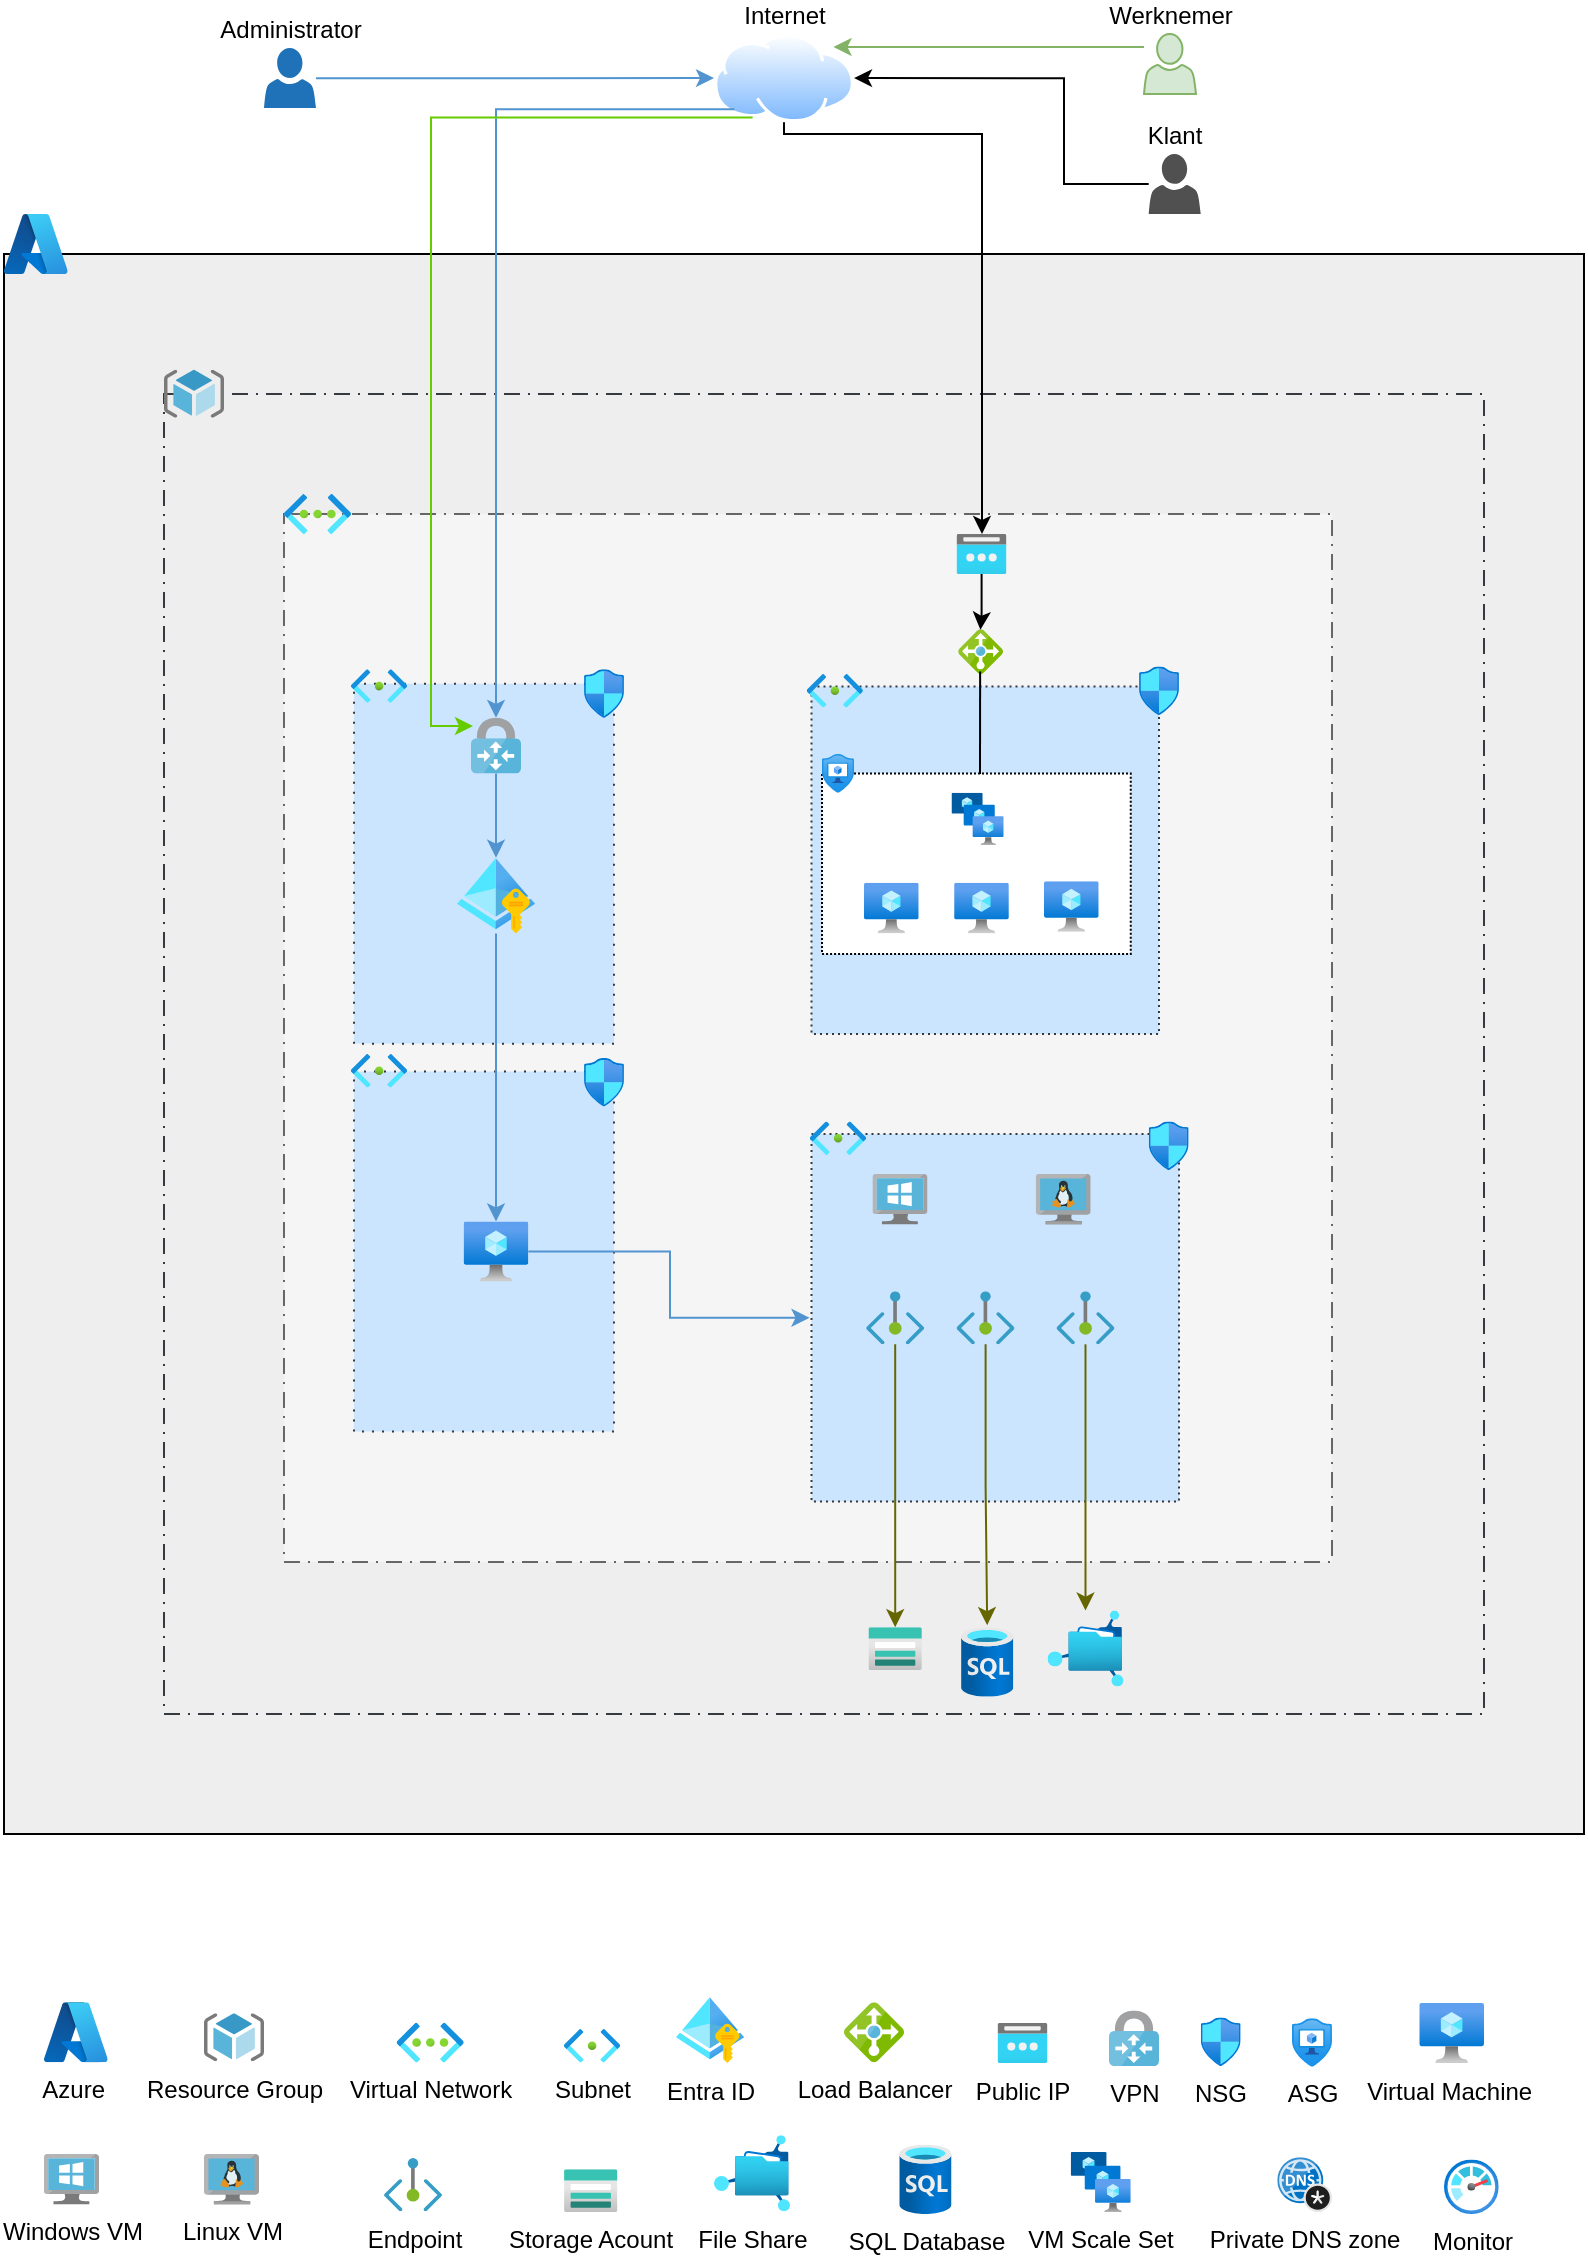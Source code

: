<mxfile version="28.2.3">
  <diagram name="Pagina-1" id="Vlgs3-vD3yWlQ9Ya2_ih">
    <mxGraphModel dx="983" dy="537" grid="1" gridSize="10" guides="1" tooltips="1" connect="1" arrows="1" fold="1" page="1" pageScale="1" pageWidth="827" pageHeight="1169" math="0" shadow="0">
      <root>
        <mxCell id="0" />
        <mxCell id="1" parent="0" />
        <mxCell id="9RAzOZE7e6CDI6lu2aur-12" value="" style="whiteSpace=wrap;html=1;aspect=fixed;perimeterSpacing=1;shadow=0;fillColor=#eeeeee;strokeColor=light-dark(#000000,#3333FF);" parent="1" vertex="1">
          <mxGeometry x="30" y="130" width="790" height="790" as="geometry" />
        </mxCell>
        <mxCell id="9RAzOZE7e6CDI6lu2aur-13" value="" style="whiteSpace=wrap;html=1;aspect=fixed;perimeterSpacing=0;shadow=0;fillColor=#eeeeee;dashed=1;dashPattern=8 4 1 4;strokeColor=#36393d;" parent="1" vertex="1">
          <mxGeometry x="110" y="200" width="660" height="660" as="geometry" />
        </mxCell>
        <mxCell id="9RAzOZE7e6CDI6lu2aur-14" value="" style="whiteSpace=wrap;html=1;aspect=fixed;perimeterSpacing=1;shadow=0;fillColor=#f5f5f5;dashed=1;dashPattern=8 4 1 4;fontColor=#333333;strokeColor=#666666;" parent="1" vertex="1">
          <mxGeometry x="170" y="260" width="524" height="524" as="geometry" />
        </mxCell>
        <mxCell id="9RAzOZE7e6CDI6lu2aur-17" value="" style="whiteSpace=wrap;html=1;aspect=fixed;perimeterSpacing=1;shadow=0;fillColor=#cce5ff;dashed=1;dashPattern=1 2;strokeColor=#36393d;" parent="1" vertex="1">
          <mxGeometry x="433.75" y="346.25" width="173.75" height="173.75" as="geometry" />
        </mxCell>
        <mxCell id="9RAzOZE7e6CDI6lu2aur-25" value="" style="rounded=0;whiteSpace=wrap;html=1;fillColor=light-dark(#FFFFFF,#006666);dashed=1;strokeColor=default;dashPattern=1 1;" parent="1" vertex="1">
          <mxGeometry x="439" y="389.71" width="154.37" height="90.29" as="geometry" />
        </mxCell>
        <mxCell id="JLNbLjvHFztpqkfQ3VYR-16" style="edgeStyle=orthogonalEdgeStyle;rounded=0;orthogonalLoop=1;jettySize=auto;html=1;" edge="1" parent="1" source="9RAzOZE7e6CDI6lu2aur-2" target="9RAzOZE7e6CDI6lu2aur-18">
          <mxGeometry relative="1" as="geometry">
            <Array as="points">
              <mxPoint x="420" y="70" />
              <mxPoint x="519" y="70" />
            </Array>
          </mxGeometry>
        </mxCell>
        <mxCell id="9RAzOZE7e6CDI6lu2aur-2" value="Internet" style="image;aspect=fixed;perimeter=ellipsePerimeter;html=1;align=center;shadow=0;dashed=0;spacingTop=3;image=img/lib/active_directory/internet_cloud.svg;labelPosition=center;verticalLabelPosition=top;verticalAlign=bottom;" parent="1" vertex="1">
          <mxGeometry x="385" y="20" width="70" height="44.1" as="geometry" />
        </mxCell>
        <mxCell id="9RAzOZE7e6CDI6lu2aur-16" value="" style="image;aspect=fixed;html=1;points=[];align=center;fontSize=12;image=img/lib/azure2/networking/Subnet.svg;" parent="1" vertex="1">
          <mxGeometry x="431.4" y="340" width="28" height="16.77" as="geometry" />
        </mxCell>
        <mxCell id="9RAzOZE7e6CDI6lu2aur-18" value="" style="image;aspect=fixed;html=1;points=[];align=center;fontSize=12;image=img/lib/azure2/networking/Public_IP_Addresses.svg;" parent="1" vertex="1">
          <mxGeometry x="506.25" y="270" width="25" height="20" as="geometry" />
        </mxCell>
        <mxCell id="9RAzOZE7e6CDI6lu2aur-19" value="" style="image;sketch=0;aspect=fixed;html=1;points=[];align=center;fontSize=12;image=img/lib/mscae/Load_Balancer_feature.svg;" parent="1" vertex="1">
          <mxGeometry x="507.1" y="317.58" width="22.42" height="22.42" as="geometry" />
        </mxCell>
        <mxCell id="9RAzOZE7e6CDI6lu2aur-20" value="" style="image;aspect=fixed;html=1;points=[];align=center;fontSize=12;image=img/lib/azure2/compute/Virtual_Machine.svg;" parent="1" vertex="1">
          <mxGeometry x="460" y="444.36" width="27.35" height="25.36" as="geometry" />
        </mxCell>
        <mxCell id="9RAzOZE7e6CDI6lu2aur-21" value="" style="image;aspect=fixed;html=1;points=[];align=center;fontSize=12;image=img/lib/azure2/compute/Virtual_Machine.svg;" parent="1" vertex="1">
          <mxGeometry x="505.07" y="444.36" width="27.35" height="25.36" as="geometry" />
        </mxCell>
        <mxCell id="9RAzOZE7e6CDI6lu2aur-22" value="" style="image;aspect=fixed;html=1;points=[];align=center;fontSize=12;image=img/lib/azure2/compute/Virtual_Machine.svg;" parent="1" vertex="1">
          <mxGeometry x="550" y="443.57" width="27.35" height="25.36" as="geometry" />
        </mxCell>
        <mxCell id="9RAzOZE7e6CDI6lu2aur-23" value="" style="image;aspect=fixed;html=1;points=[];align=center;fontSize=12;image=img/lib/azure2/security/Application_Security_Groups.svg;" parent="1" vertex="1">
          <mxGeometry x="439" y="380" width="16" height="19.43" as="geometry" />
        </mxCell>
        <mxCell id="9RAzOZE7e6CDI6lu2aur-26" value="" style="image;aspect=fixed;html=1;points=[];align=center;fontSize=12;image=img/lib/azure2/networking/Network_Security_Groups.svg;" parent="1" vertex="1">
          <mxGeometry x="597.5" y="336.24" width="20" height="24.28" as="geometry" />
        </mxCell>
        <mxCell id="9RAzOZE7e6CDI6lu2aur-27" value="" style="whiteSpace=wrap;html=1;aspect=fixed;perimeterSpacing=1;shadow=0;fillColor=#cce5ff;dashed=1;dashPattern=1 2;strokeColor=#36393d;" parent="1" vertex="1">
          <mxGeometry x="433.75" y="570" width="183.75" height="183.75" as="geometry" />
        </mxCell>
        <mxCell id="9RAzOZE7e6CDI6lu2aur-28" value="" style="image;aspect=fixed;html=1;points=[];align=center;fontSize=12;image=img/lib/azure2/networking/Subnet.svg;" parent="1" vertex="1">
          <mxGeometry x="433" y="563.75" width="28" height="16.77" as="geometry" />
        </mxCell>
        <mxCell id="9RAzOZE7e6CDI6lu2aur-29" value="" style="image;aspect=fixed;html=1;points=[];align=center;fontSize=12;image=img/lib/azure2/networking/Network_Security_Groups.svg;" parent="1" vertex="1">
          <mxGeometry x="602.35" y="563.75" width="20" height="24.28" as="geometry" />
        </mxCell>
        <mxCell id="9RAzOZE7e6CDI6lu2aur-30" value="" style="image;aspect=fixed;html=1;points=[];align=center;fontSize=12;image=img/lib/azure2/other/Azure_A.svg;" parent="1" vertex="1">
          <mxGeometry x="30" y="110" width="31.82" height="30" as="geometry" />
        </mxCell>
        <mxCell id="9RAzOZE7e6CDI6lu2aur-31" value="" style="image;sketch=0;aspect=fixed;html=1;points=[];align=center;fontSize=12;image=img/lib/mscae/VM_Linux.svg;" parent="1" vertex="1">
          <mxGeometry x="545.85" y="590" width="27.5" height="25.3" as="geometry" />
        </mxCell>
        <mxCell id="9RAzOZE7e6CDI6lu2aur-32" value="" style="image;sketch=0;aspect=fixed;html=1;points=[];align=center;fontSize=12;image=img/lib/mscae/VirtualMachineWindows.svg;" parent="1" vertex="1">
          <mxGeometry x="464.25" y="590" width="27.5" height="25.3" as="geometry" />
        </mxCell>
        <mxCell id="9RAzOZE7e6CDI6lu2aur-60" style="edgeStyle=orthogonalEdgeStyle;rounded=0;orthogonalLoop=1;jettySize=auto;html=1;strokeColor=light-dark(#666600,#FFD966);" parent="1" source="9RAzOZE7e6CDI6lu2aur-33" target="9RAzOZE7e6CDI6lu2aur-37" edge="1">
          <mxGeometry relative="1" as="geometry" />
        </mxCell>
        <mxCell id="9RAzOZE7e6CDI6lu2aur-33" value="" style="image;aspect=fixed;html=1;points=[];align=center;fontSize=12;image=img/lib/azure2/networking/Private_Endpoint.svg;" parent="1" vertex="1">
          <mxGeometry x="461.08" y="648.59" width="29" height="26.58" as="geometry" />
        </mxCell>
        <mxCell id="9RAzOZE7e6CDI6lu2aur-52" style="edgeStyle=orthogonalEdgeStyle;rounded=0;orthogonalLoop=1;jettySize=auto;html=1;entryX=0;entryY=0.5;entryDx=0;entryDy=0;fillColor=#dae8fc;strokeColor=light-dark(#5294CF,#5294CF);" parent="1" source="9RAzOZE7e6CDI6lu2aur-34" target="9RAzOZE7e6CDI6lu2aur-2" edge="1">
          <mxGeometry relative="1" as="geometry" />
        </mxCell>
        <mxCell id="9RAzOZE7e6CDI6lu2aur-34" value="Administrator" style="sketch=0;pointerEvents=1;shadow=0;dashed=0;html=1;strokeColor=none;labelPosition=center;verticalLabelPosition=top;verticalAlign=bottom;outlineConnect=0;align=center;shape=mxgraph.office.users.user;fillColor=#2072B8;" parent="1" vertex="1">
          <mxGeometry x="160" y="27.05" width="26" height="30" as="geometry" />
        </mxCell>
        <mxCell id="9RAzOZE7e6CDI6lu2aur-51" style="edgeStyle=orthogonalEdgeStyle;rounded=0;orthogonalLoop=1;jettySize=auto;html=1;entryX=1;entryY=0;entryDx=0;entryDy=0;fillColor=#d5e8d4;strokeColor=#82b366;" parent="1" source="9RAzOZE7e6CDI6lu2aur-35" target="9RAzOZE7e6CDI6lu2aur-2" edge="1">
          <mxGeometry relative="1" as="geometry">
            <Array as="points">
              <mxPoint x="527" y="27" />
            </Array>
          </mxGeometry>
        </mxCell>
        <mxCell id="9RAzOZE7e6CDI6lu2aur-35" value="Werknemer" style="sketch=0;pointerEvents=1;shadow=0;dashed=0;html=1;strokeColor=#82b366;labelPosition=center;verticalLabelPosition=top;verticalAlign=bottom;outlineConnect=0;align=center;shape=mxgraph.office.users.user;fillColor=#d5e8d4;" parent="1" vertex="1">
          <mxGeometry x="600" y="20" width="26" height="30" as="geometry" />
        </mxCell>
        <mxCell id="9RAzOZE7e6CDI6lu2aur-44" style="edgeStyle=orthogonalEdgeStyle;rounded=0;orthogonalLoop=1;jettySize=auto;html=1;entryX=1;entryY=0.5;entryDx=0;entryDy=0;" parent="1" source="9RAzOZE7e6CDI6lu2aur-36" target="9RAzOZE7e6CDI6lu2aur-2" edge="1">
          <mxGeometry relative="1" as="geometry">
            <Array as="points">
              <mxPoint x="560" y="95" />
              <mxPoint x="560" y="42" />
            </Array>
          </mxGeometry>
        </mxCell>
        <mxCell id="9RAzOZE7e6CDI6lu2aur-36" value="Klant" style="sketch=0;pointerEvents=1;shadow=0;dashed=0;html=1;strokeColor=none;fillColor=#505050;labelPosition=center;verticalLabelPosition=top;verticalAlign=bottom;outlineConnect=0;align=center;shape=mxgraph.office.users.user;" parent="1" vertex="1">
          <mxGeometry x="602.35" y="80" width="26" height="30" as="geometry" />
        </mxCell>
        <mxCell id="9RAzOZE7e6CDI6lu2aur-37" value="" style="image;aspect=fixed;html=1;points=[];align=center;fontSize=12;image=img/lib/azure2/storage/Storage_Accounts.svg;" parent="1" vertex="1">
          <mxGeometry x="462.2" y="816.6" width="26.75" height="21.4" as="geometry" />
        </mxCell>
        <mxCell id="9RAzOZE7e6CDI6lu2aur-38" value="" style="rounded=0;whiteSpace=wrap;html=1;rotation=90;fillColor=#cce5ff;dashed=1;dashPattern=1 4;strokeColor=#36393d;" parent="1" vertex="1">
          <mxGeometry x="180" y="369.85" width="180" height="130" as="geometry" />
        </mxCell>
        <mxCell id="9RAzOZE7e6CDI6lu2aur-40" value="" style="image;aspect=fixed;html=1;points=[];align=center;fontSize=12;image=img/lib/azure2/identity/Managed_Identities.svg;" parent="1" vertex="1">
          <mxGeometry x="256.5" y="431.87" width="39" height="37.85" as="geometry" />
        </mxCell>
        <mxCell id="JLNbLjvHFztpqkfQ3VYR-9" style="edgeStyle=orthogonalEdgeStyle;rounded=0;orthogonalLoop=1;jettySize=auto;html=1;strokeColor=light-dark(#5294CF,#5294CF);" edge="1" parent="1" source="9RAzOZE7e6CDI6lu2aur-41" target="9RAzOZE7e6CDI6lu2aur-40">
          <mxGeometry relative="1" as="geometry" />
        </mxCell>
        <mxCell id="9RAzOZE7e6CDI6lu2aur-41" value="" style="image;sketch=0;aspect=fixed;html=1;points=[];align=center;fontSize=12;image=img/lib/mscae/VPN_Gateway.svg;" parent="1" vertex="1">
          <mxGeometry x="263.5" y="361.93" width="25" height="27.78" as="geometry" />
        </mxCell>
        <mxCell id="9RAzOZE7e6CDI6lu2aur-15" value="" style="image;aspect=fixed;html=1;points=[];align=center;fontSize=12;image=img/lib/azure2/networking/Virtual_Networks.svg;" parent="1" vertex="1">
          <mxGeometry x="170" y="250" width="33.5" height="20" as="geometry" />
        </mxCell>
        <mxCell id="9RAzOZE7e6CDI6lu2aur-46" value="" style="endArrow=none;html=1;rounded=0;exitX=0.489;exitY=0.947;exitDx=0;exitDy=0;exitPerimeter=0;" parent="1" source="9RAzOZE7e6CDI6lu2aur-19" edge="1">
          <mxGeometry width="50" height="50" relative="1" as="geometry">
            <mxPoint x="494.24" y="373.13" as="sourcePoint" />
            <mxPoint x="518" y="390" as="targetPoint" />
          </mxGeometry>
        </mxCell>
        <mxCell id="9RAzOZE7e6CDI6lu2aur-1" value="" style="image;sketch=0;aspect=fixed;html=1;points=[];align=center;fontSize=12;image=img/lib/mscae/ResourceGroup.svg;" parent="1" vertex="1">
          <mxGeometry x="110" y="187.85" width="30" height="24" as="geometry" />
        </mxCell>
        <mxCell id="9RAzOZE7e6CDI6lu2aur-49" style="edgeStyle=orthogonalEdgeStyle;rounded=0;orthogonalLoop=1;jettySize=auto;html=1;entryX=0.496;entryY=0.013;entryDx=0;entryDy=0;entryPerimeter=0;" parent="1" source="9RAzOZE7e6CDI6lu2aur-18" target="9RAzOZE7e6CDI6lu2aur-19" edge="1">
          <mxGeometry relative="1" as="geometry" />
        </mxCell>
        <mxCell id="9RAzOZE7e6CDI6lu2aur-54" value="" style="image;aspect=fixed;html=1;points=[];align=center;fontSize=12;image=img/lib/azure2/networking/Network_Security_Groups.svg;" parent="1" vertex="1">
          <mxGeometry x="320" y="337.65" width="20" height="24.28" as="geometry" />
        </mxCell>
        <mxCell id="9RAzOZE7e6CDI6lu2aur-55" value="" style="image;aspect=fixed;html=1;points=[];align=center;fontSize=12;image=img/lib/azure2/networking/Subnet.svg;" parent="1" vertex="1">
          <mxGeometry x="203.5" y="337.65" width="28" height="16.77" as="geometry" />
        </mxCell>
        <mxCell id="9RAzOZE7e6CDI6lu2aur-65" style="edgeStyle=orthogonalEdgeStyle;rounded=0;orthogonalLoop=1;jettySize=auto;html=1;strokeColor=light-dark(#666600,#FFD966);entryX=0.5;entryY=-0.029;entryDx=0;entryDy=0;entryPerimeter=0;" parent="1" source="9RAzOZE7e6CDI6lu2aur-58" target="JLNbLjvHFztpqkfQ3VYR-12" edge="1">
          <mxGeometry relative="1" as="geometry">
            <mxPoint x="521.167" y="816.6" as="targetPoint" />
          </mxGeometry>
        </mxCell>
        <mxCell id="9RAzOZE7e6CDI6lu2aur-58" value="" style="image;aspect=fixed;html=1;points=[];align=center;fontSize=12;image=img/lib/azure2/networking/Private_Endpoint.svg;" parent="1" vertex="1">
          <mxGeometry x="506.25" y="648.58" width="29" height="26.58" as="geometry" />
        </mxCell>
        <mxCell id="JLNbLjvHFztpqkfQ3VYR-13" style="edgeStyle=orthogonalEdgeStyle;rounded=0;orthogonalLoop=1;jettySize=auto;html=1;strokeColor=light-dark(#666600,#FFD966);" edge="1" parent="1" source="9RAzOZE7e6CDI6lu2aur-59" target="JLNbLjvHFztpqkfQ3VYR-6">
          <mxGeometry relative="1" as="geometry" />
        </mxCell>
        <mxCell id="9RAzOZE7e6CDI6lu2aur-59" value="" style="image;aspect=fixed;html=1;points=[];align=center;fontSize=12;image=img/lib/azure2/networking/Private_Endpoint.svg;" parent="1" vertex="1">
          <mxGeometry x="556.25" y="648.58" width="29" height="26.58" as="geometry" />
        </mxCell>
        <mxCell id="9RAzOZE7e6CDI6lu2aur-66" value="&lt;div&gt;Azure&amp;nbsp;&lt;/div&gt;&lt;div&gt;&lt;br&gt;&lt;/div&gt;" style="image;aspect=fixed;html=1;points=[];align=center;fontSize=12;image=img/lib/azure2/other/Azure_A.svg;" parent="1" vertex="1">
          <mxGeometry x="50" y="1004.11" width="31.82" height="30" as="geometry" />
        </mxCell>
        <mxCell id="9RAzOZE7e6CDI6lu2aur-67" value="Resource Group" style="image;sketch=0;aspect=fixed;html=1;points=[];align=center;fontSize=12;image=img/lib/mscae/ResourceGroup.svg;" parent="1" vertex="1">
          <mxGeometry x="130" y="1009.62" width="30" height="24" as="geometry" />
        </mxCell>
        <mxCell id="9RAzOZE7e6CDI6lu2aur-68" value="Virtual Network" style="image;aspect=fixed;html=1;points=[];align=center;fontSize=12;image=img/lib/azure2/networking/Virtual_Networks.svg;" parent="1" vertex="1">
          <mxGeometry x="226.33" y="1014.28" width="33.5" height="20" as="geometry" />
        </mxCell>
        <mxCell id="9RAzOZE7e6CDI6lu2aur-69" value="Subnet" style="image;aspect=fixed;html=1;points=[];align=center;fontSize=12;image=img/lib/azure2/networking/Subnet.svg;" parent="1" vertex="1">
          <mxGeometry x="310" y="1017.51" width="28" height="16.77" as="geometry" />
        </mxCell>
        <mxCell id="9RAzOZE7e6CDI6lu2aur-70" value="Entra ID" style="image;aspect=fixed;html=1;points=[];align=center;fontSize=12;image=img/lib/azure2/identity/Managed_Identities.svg;" parent="1" vertex="1">
          <mxGeometry x="366" y="1001.5" width="34" height="33" as="geometry" />
        </mxCell>
        <mxCell id="9RAzOZE7e6CDI6lu2aur-71" value="Load Balancer" style="image;sketch=0;aspect=fixed;html=1;points=[];align=center;fontSize=12;image=img/lib/mscae/Load_Balancer_feature.svg;" parent="1" vertex="1">
          <mxGeometry x="450" y="1004.11" width="30" height="30" as="geometry" />
        </mxCell>
        <mxCell id="9RAzOZE7e6CDI6lu2aur-72" value="Public IP" style="image;aspect=fixed;html=1;points=[];align=center;fontSize=12;image=img/lib/azure2/networking/Public_IP_Addresses.svg;" parent="1" vertex="1">
          <mxGeometry x="526.75" y="1014.5" width="25" height="20" as="geometry" />
        </mxCell>
        <mxCell id="9RAzOZE7e6CDI6lu2aur-73" value="VPN" style="image;sketch=0;aspect=fixed;html=1;points=[];align=center;fontSize=12;image=img/lib/mscae/VPN_Gateway.svg;" parent="1" vertex="1">
          <mxGeometry x="582.5" y="1008.25" width="25" height="27.78" as="geometry" />
        </mxCell>
        <mxCell id="9RAzOZE7e6CDI6lu2aur-74" value="NSG" style="image;aspect=fixed;html=1;points=[];align=center;fontSize=12;image=img/lib/azure2/networking/Network_Security_Groups.svg;" parent="1" vertex="1">
          <mxGeometry x="628.35" y="1011.75" width="20" height="24.28" as="geometry" />
        </mxCell>
        <mxCell id="9RAzOZE7e6CDI6lu2aur-75" value="ASG" style="image;aspect=fixed;html=1;points=[];align=center;fontSize=12;image=img/lib/azure2/security/Application_Security_Groups.svg;" parent="1" vertex="1">
          <mxGeometry x="674" y="1012.14" width="20" height="24.28" as="geometry" />
        </mxCell>
        <mxCell id="9RAzOZE7e6CDI6lu2aur-76" value="Virtual Machine&amp;nbsp;" style="image;aspect=fixed;html=1;points=[];align=center;fontSize=12;image=img/lib/azure2/compute/Virtual_Machine.svg;" parent="1" vertex="1">
          <mxGeometry x="737.65" y="1004.5" width="32.35" height="30" as="geometry" />
        </mxCell>
        <mxCell id="9RAzOZE7e6CDI6lu2aur-77" value="Windows VM" style="image;sketch=0;aspect=fixed;html=1;points=[];align=center;fontSize=12;image=img/lib/mscae/VirtualMachineWindows.svg;" parent="1" vertex="1">
          <mxGeometry x="50" y="1080" width="27.5" height="25.3" as="geometry" />
        </mxCell>
        <mxCell id="9RAzOZE7e6CDI6lu2aur-78" value="Linux VM" style="image;sketch=0;aspect=fixed;html=1;points=[];align=center;fontSize=12;image=img/lib/mscae/VM_Linux.svg;" parent="1" vertex="1">
          <mxGeometry x="130" y="1080" width="27.5" height="25.3" as="geometry" />
        </mxCell>
        <mxCell id="9RAzOZE7e6CDI6lu2aur-79" value="Storage Acount" style="image;aspect=fixed;html=1;points=[];align=center;fontSize=12;image=img/lib/azure2/storage/Storage_Accounts.svg;" parent="1" vertex="1">
          <mxGeometry x="310" y="1087.6" width="26.75" height="21.4" as="geometry" />
        </mxCell>
        <mxCell id="9RAzOZE7e6CDI6lu2aur-80" value="Endpoint" style="image;aspect=fixed;html=1;points=[];align=center;fontSize=12;image=img/lib/azure2/networking/Private_Endpoint.svg;" parent="1" vertex="1">
          <mxGeometry x="220" y="1082.04" width="29" height="26.58" as="geometry" />
        </mxCell>
        <mxCell id="9RAzOZE7e6CDI6lu2aur-82" value="" style="image;aspect=fixed;html=1;points=[];align=center;fontSize=12;image=img/lib/azure2/compute/VM_Scale_Sets.svg;" parent="1" vertex="1">
          <mxGeometry x="503.75" y="399.43" width="26.1" height="26.1" as="geometry" />
        </mxCell>
        <mxCell id="9RAzOZE7e6CDI6lu2aur-84" value="VM Scale Set" style="image;aspect=fixed;html=1;points=[];align=center;fontSize=12;image=img/lib/azure2/compute/VM_Scale_Sets.svg;" parent="1" vertex="1">
          <mxGeometry x="563.37" y="1079" width="30" height="30" as="geometry" />
        </mxCell>
        <mxCell id="9RAzOZE7e6CDI6lu2aur-85" value="Monitor" style="image;aspect=fixed;html=1;points=[];align=center;fontSize=12;image=img/lib/azure2/management_governance/Monitor.svg;" parent="1" vertex="1">
          <mxGeometry x="750" y="1082.7" width="27.35" height="27.35" as="geometry" />
        </mxCell>
        <mxCell id="9RAzOZE7e6CDI6lu2aur-86" value="Private DNS zone" style="image;sketch=0;aspect=fixed;html=1;points=[];align=center;fontSize=12;image=img/lib/mscae/DNS_Private_Zones.svg;" parent="1" vertex="1">
          <mxGeometry x="666.65" y="1081.65" width="27.35" height="27.35" as="geometry" />
        </mxCell>
        <mxCell id="JLNbLjvHFztpqkfQ3VYR-2" value="" style="rounded=0;whiteSpace=wrap;html=1;rotation=90;fillColor=#cce5ff;dashed=1;dashPattern=1 4;strokeColor=#36393d;" vertex="1" parent="1">
          <mxGeometry x="180" y="563.75" width="180" height="130" as="geometry" />
        </mxCell>
        <mxCell id="9RAzOZE7e6CDI6lu2aur-42" value="" style="image;aspect=fixed;html=1;points=[];align=center;fontSize=12;image=img/lib/azure2/compute/Virtual_Machine.svg;" parent="1" vertex="1">
          <mxGeometry x="259.82" y="613.75" width="32.35" height="30" as="geometry" />
        </mxCell>
        <mxCell id="9RAzOZE7e6CDI6lu2aur-62" style="edgeStyle=orthogonalEdgeStyle;rounded=0;orthogonalLoop=1;jettySize=auto;html=1;entryX=0;entryY=0.5;entryDx=0;entryDy=0;fillColor=#ffff88;strokeColor=light-dark(#5294CF,#5294CF);" parent="1" source="9RAzOZE7e6CDI6lu2aur-42" target="9RAzOZE7e6CDI6lu2aur-27" edge="1">
          <mxGeometry relative="1" as="geometry" />
        </mxCell>
        <mxCell id="JLNbLjvHFztpqkfQ3VYR-3" value="" style="image;aspect=fixed;html=1;points=[];align=center;fontSize=12;image=img/lib/azure2/networking/Subnet.svg;" vertex="1" parent="1">
          <mxGeometry x="203.5" y="530" width="28" height="16.77" as="geometry" />
        </mxCell>
        <mxCell id="JLNbLjvHFztpqkfQ3VYR-6" value="" style="image;aspect=fixed;html=1;points=[];align=center;fontSize=12;image=img/lib/azure2/storage/Azure_Fileshare.svg;" vertex="1" parent="1">
          <mxGeometry x="551.75" y="808.3" width="38" height="38" as="geometry" />
        </mxCell>
        <mxCell id="JLNbLjvHFztpqkfQ3VYR-7" style="edgeStyle=orthogonalEdgeStyle;rounded=0;orthogonalLoop=1;jettySize=auto;html=1;exitX=0;exitY=1;exitDx=0;exitDy=0;strokeColor=light-dark(#5294CF,#5294CF);curved=0;" edge="1" parent="1" source="9RAzOZE7e6CDI6lu2aur-2" target="9RAzOZE7e6CDI6lu2aur-41">
          <mxGeometry relative="1" as="geometry" />
        </mxCell>
        <mxCell id="JLNbLjvHFztpqkfQ3VYR-8" style="edgeStyle=orthogonalEdgeStyle;rounded=0;orthogonalLoop=1;jettySize=auto;html=1;exitX=0.25;exitY=1;exitDx=0;exitDy=0;entryX=0.04;entryY=0.147;entryDx=0;entryDy=0;entryPerimeter=0;strokeColor=#66CC00;" edge="1" parent="1" source="9RAzOZE7e6CDI6lu2aur-2" target="9RAzOZE7e6CDI6lu2aur-41">
          <mxGeometry relative="1" as="geometry" />
        </mxCell>
        <mxCell id="JLNbLjvHFztpqkfQ3VYR-10" style="edgeStyle=orthogonalEdgeStyle;rounded=0;orthogonalLoop=1;jettySize=auto;html=1;strokeColor=light-dark(#5294CF,#5294CF);" edge="1" parent="1" source="9RAzOZE7e6CDI6lu2aur-40" target="9RAzOZE7e6CDI6lu2aur-42">
          <mxGeometry relative="1" as="geometry" />
        </mxCell>
        <mxCell id="JLNbLjvHFztpqkfQ3VYR-11" value="" style="image;aspect=fixed;html=1;points=[];align=center;fontSize=12;image=img/lib/azure2/networking/Network_Security_Groups.svg;" vertex="1" parent="1">
          <mxGeometry x="320" y="531.96" width="20" height="24.28" as="geometry" />
        </mxCell>
        <mxCell id="JLNbLjvHFztpqkfQ3VYR-12" value="" style="image;aspect=fixed;html=1;points=[];align=center;fontSize=12;image=img/lib/azure2/databases/SQL_Database.svg;" vertex="1" parent="1">
          <mxGeometry x="508.55" y="816.6" width="26.1" height="34.8" as="geometry" />
        </mxCell>
        <mxCell id="JLNbLjvHFztpqkfQ3VYR-14" value="SQL Database" style="image;aspect=fixed;html=1;points=[];align=center;fontSize=12;image=img/lib/azure2/databases/SQL_Database.svg;" vertex="1" parent="1">
          <mxGeometry x="477.65" y="1075.25" width="26.1" height="34.8" as="geometry" />
        </mxCell>
        <mxCell id="JLNbLjvHFztpqkfQ3VYR-15" value="File Share" style="image;aspect=fixed;html=1;points=[];align=center;fontSize=12;image=img/lib/azure2/storage/Azure_Fileshare.svg;" vertex="1" parent="1">
          <mxGeometry x="385" y="1070.62" width="38" height="38" as="geometry" />
        </mxCell>
      </root>
    </mxGraphModel>
  </diagram>
</mxfile>
